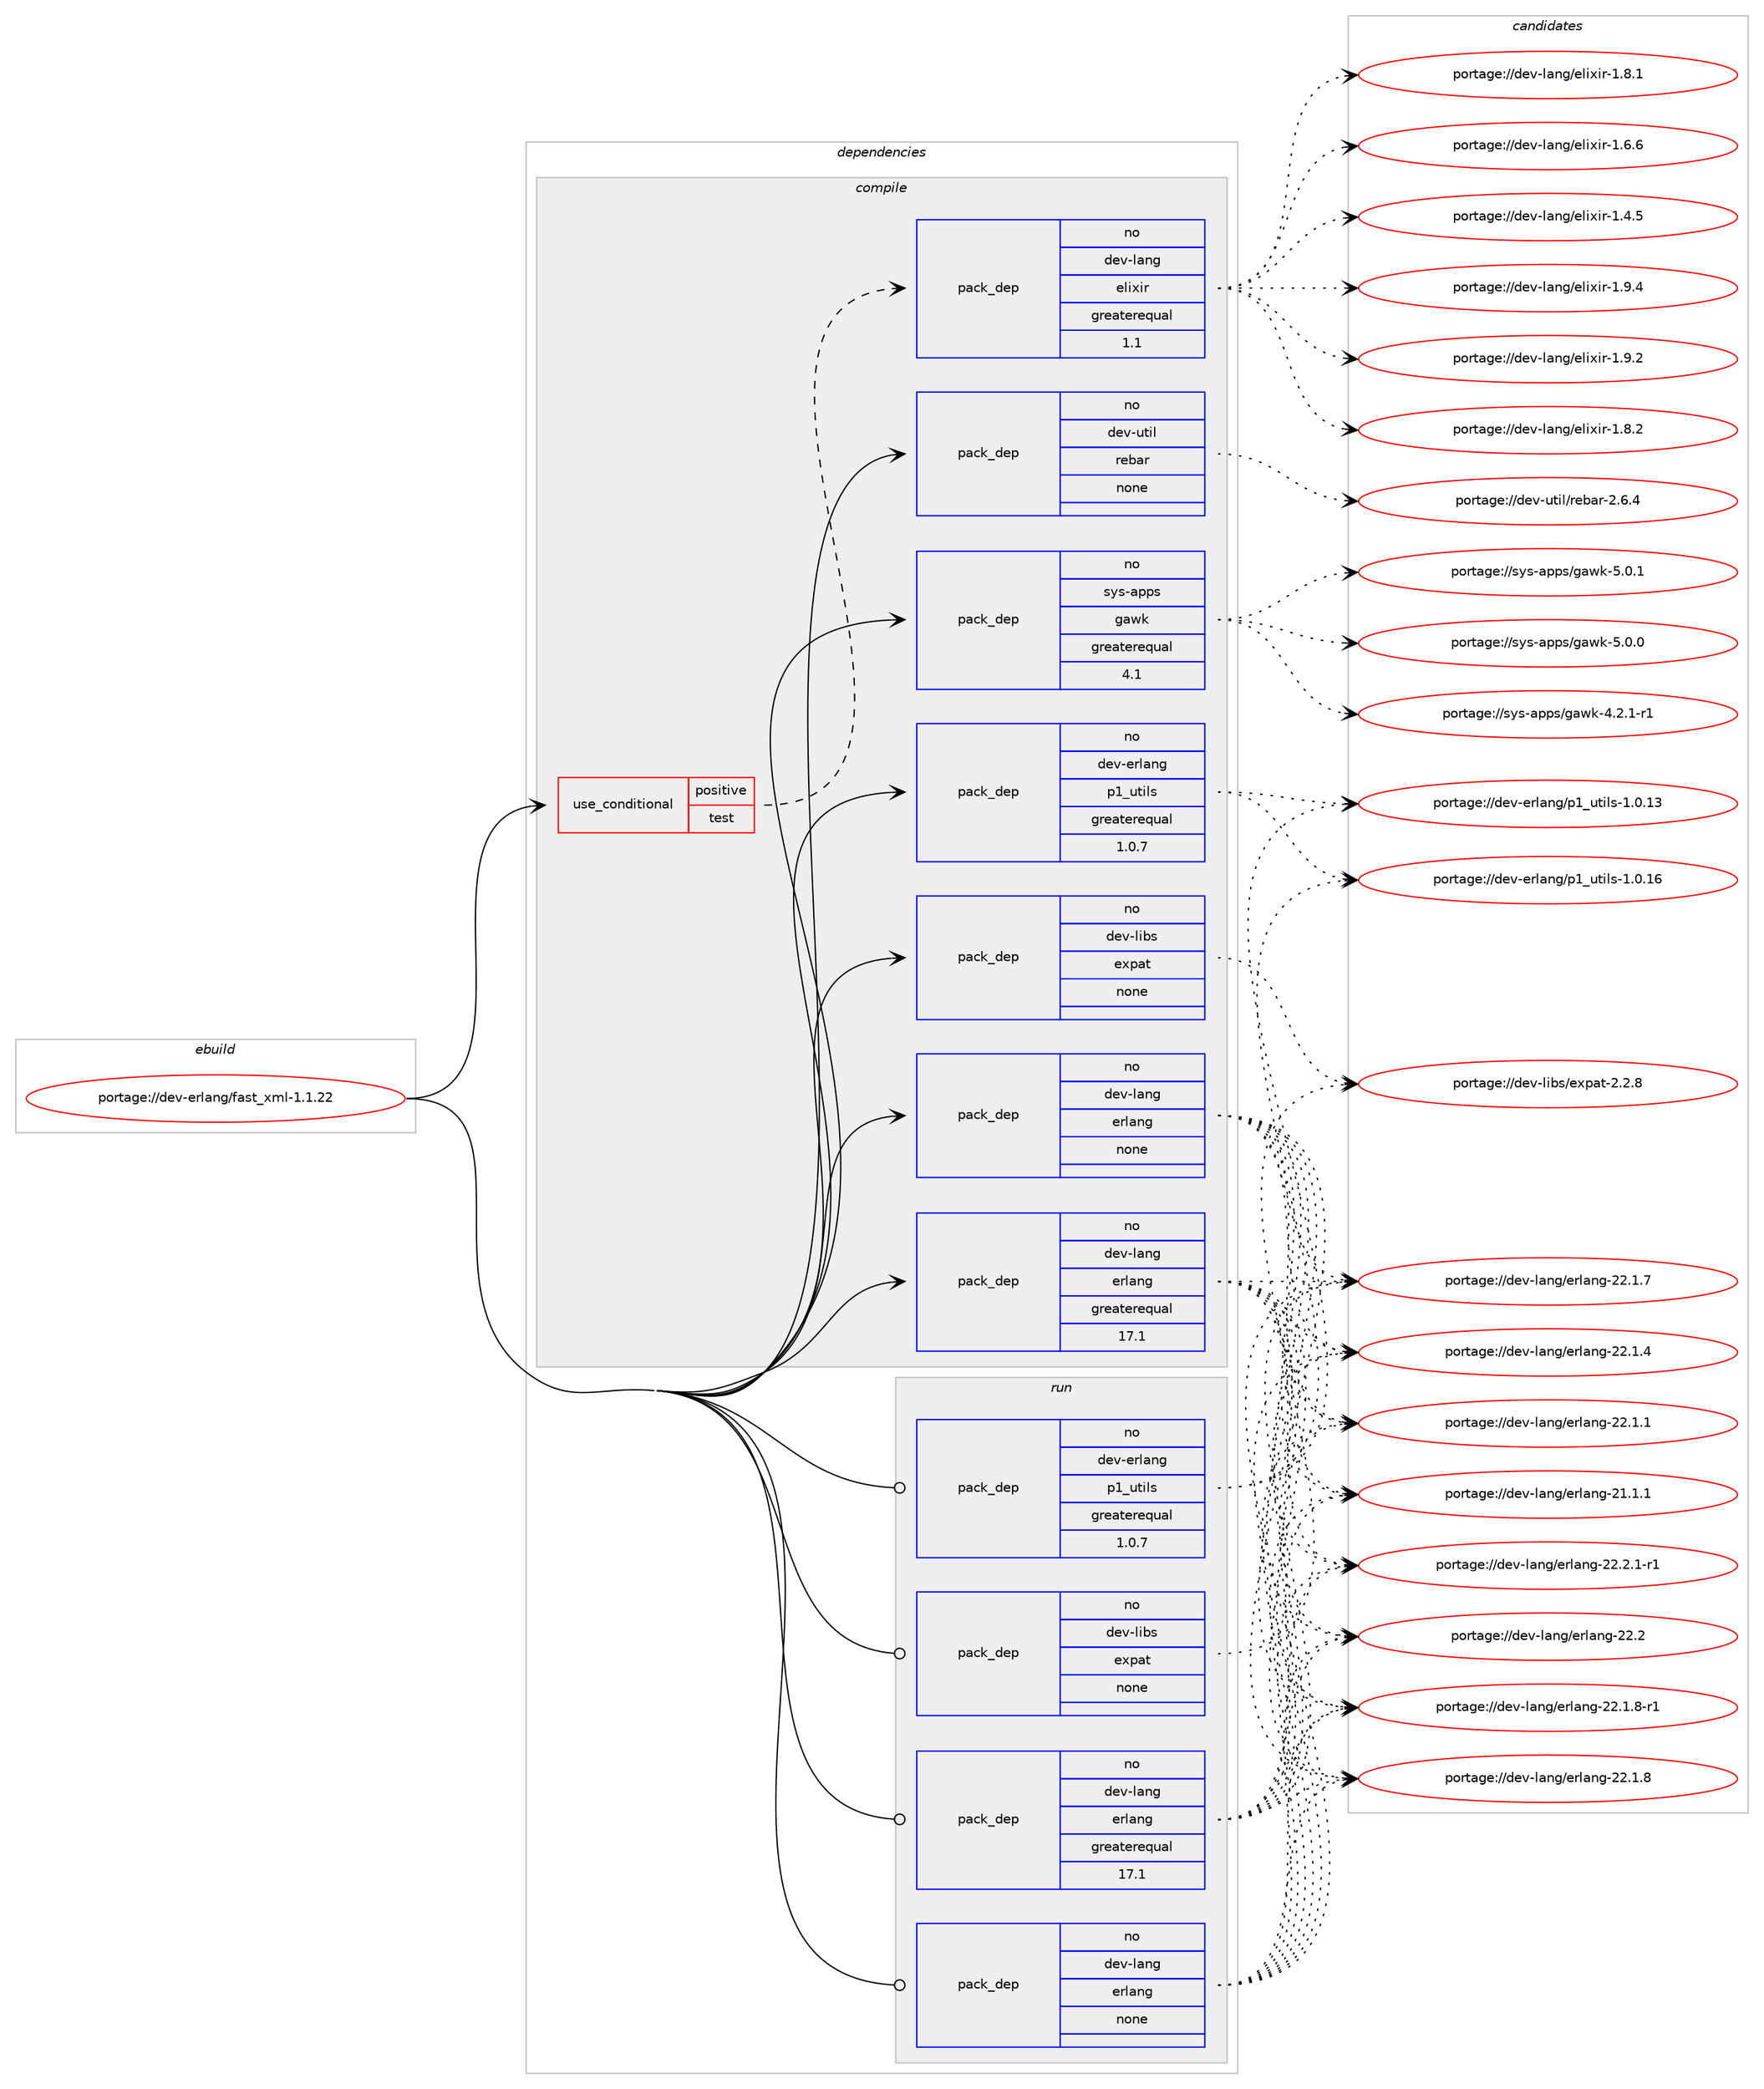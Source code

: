 digraph prolog {

# *************
# Graph options
# *************

newrank=true;
concentrate=true;
compound=true;
graph [rankdir=LR,fontname=Helvetica,fontsize=10,ranksep=1.5];#, ranksep=2.5, nodesep=0.2];
edge  [arrowhead=vee];
node  [fontname=Helvetica,fontsize=10];

# **********
# The ebuild
# **********

subgraph cluster_leftcol {
color=gray;
label=<<i>ebuild</i>>;
id [label="portage://dev-erlang/fast_xml-1.1.22", color=red, width=4, href="../dev-erlang/fast_xml-1.1.22.svg"];
}

# ****************
# The dependencies
# ****************

subgraph cluster_midcol {
color=gray;
label=<<i>dependencies</i>>;
subgraph cluster_compile {
fillcolor="#eeeeee";
style=filled;
label=<<i>compile</i>>;
subgraph cond135606 {
dependency575138 [label=<<TABLE BORDER="0" CELLBORDER="1" CELLSPACING="0" CELLPADDING="4"><TR><TD ROWSPAN="3" CELLPADDING="10">use_conditional</TD></TR><TR><TD>positive</TD></TR><TR><TD>test</TD></TR></TABLE>>, shape=none, color=red];
subgraph pack432384 {
dependency575139 [label=<<TABLE BORDER="0" CELLBORDER="1" CELLSPACING="0" CELLPADDING="4" WIDTH="220"><TR><TD ROWSPAN="6" CELLPADDING="30">pack_dep</TD></TR><TR><TD WIDTH="110">no</TD></TR><TR><TD>dev-lang</TD></TR><TR><TD>elixir</TD></TR><TR><TD>greaterequal</TD></TR><TR><TD>1.1</TD></TR></TABLE>>, shape=none, color=blue];
}
dependency575138:e -> dependency575139:w [weight=20,style="dashed",arrowhead="vee"];
}
id:e -> dependency575138:w [weight=20,style="solid",arrowhead="vee"];
subgraph pack432385 {
dependency575140 [label=<<TABLE BORDER="0" CELLBORDER="1" CELLSPACING="0" CELLPADDING="4" WIDTH="220"><TR><TD ROWSPAN="6" CELLPADDING="30">pack_dep</TD></TR><TR><TD WIDTH="110">no</TD></TR><TR><TD>dev-erlang</TD></TR><TR><TD>p1_utils</TD></TR><TR><TD>greaterequal</TD></TR><TR><TD>1.0.7</TD></TR></TABLE>>, shape=none, color=blue];
}
id:e -> dependency575140:w [weight=20,style="solid",arrowhead="vee"];
subgraph pack432386 {
dependency575141 [label=<<TABLE BORDER="0" CELLBORDER="1" CELLSPACING="0" CELLPADDING="4" WIDTH="220"><TR><TD ROWSPAN="6" CELLPADDING="30">pack_dep</TD></TR><TR><TD WIDTH="110">no</TD></TR><TR><TD>dev-lang</TD></TR><TR><TD>erlang</TD></TR><TR><TD>greaterequal</TD></TR><TR><TD>17.1</TD></TR></TABLE>>, shape=none, color=blue];
}
id:e -> dependency575141:w [weight=20,style="solid",arrowhead="vee"];
subgraph pack432387 {
dependency575142 [label=<<TABLE BORDER="0" CELLBORDER="1" CELLSPACING="0" CELLPADDING="4" WIDTH="220"><TR><TD ROWSPAN="6" CELLPADDING="30">pack_dep</TD></TR><TR><TD WIDTH="110">no</TD></TR><TR><TD>dev-lang</TD></TR><TR><TD>erlang</TD></TR><TR><TD>none</TD></TR><TR><TD></TD></TR></TABLE>>, shape=none, color=blue];
}
id:e -> dependency575142:w [weight=20,style="solid",arrowhead="vee"];
subgraph pack432388 {
dependency575143 [label=<<TABLE BORDER="0" CELLBORDER="1" CELLSPACING="0" CELLPADDING="4" WIDTH="220"><TR><TD ROWSPAN="6" CELLPADDING="30">pack_dep</TD></TR><TR><TD WIDTH="110">no</TD></TR><TR><TD>dev-libs</TD></TR><TR><TD>expat</TD></TR><TR><TD>none</TD></TR><TR><TD></TD></TR></TABLE>>, shape=none, color=blue];
}
id:e -> dependency575143:w [weight=20,style="solid",arrowhead="vee"];
subgraph pack432389 {
dependency575144 [label=<<TABLE BORDER="0" CELLBORDER="1" CELLSPACING="0" CELLPADDING="4" WIDTH="220"><TR><TD ROWSPAN="6" CELLPADDING="30">pack_dep</TD></TR><TR><TD WIDTH="110">no</TD></TR><TR><TD>dev-util</TD></TR><TR><TD>rebar</TD></TR><TR><TD>none</TD></TR><TR><TD></TD></TR></TABLE>>, shape=none, color=blue];
}
id:e -> dependency575144:w [weight=20,style="solid",arrowhead="vee"];
subgraph pack432390 {
dependency575145 [label=<<TABLE BORDER="0" CELLBORDER="1" CELLSPACING="0" CELLPADDING="4" WIDTH="220"><TR><TD ROWSPAN="6" CELLPADDING="30">pack_dep</TD></TR><TR><TD WIDTH="110">no</TD></TR><TR><TD>sys-apps</TD></TR><TR><TD>gawk</TD></TR><TR><TD>greaterequal</TD></TR><TR><TD>4.1</TD></TR></TABLE>>, shape=none, color=blue];
}
id:e -> dependency575145:w [weight=20,style="solid",arrowhead="vee"];
}
subgraph cluster_compileandrun {
fillcolor="#eeeeee";
style=filled;
label=<<i>compile and run</i>>;
}
subgraph cluster_run {
fillcolor="#eeeeee";
style=filled;
label=<<i>run</i>>;
subgraph pack432391 {
dependency575146 [label=<<TABLE BORDER="0" CELLBORDER="1" CELLSPACING="0" CELLPADDING="4" WIDTH="220"><TR><TD ROWSPAN="6" CELLPADDING="30">pack_dep</TD></TR><TR><TD WIDTH="110">no</TD></TR><TR><TD>dev-erlang</TD></TR><TR><TD>p1_utils</TD></TR><TR><TD>greaterequal</TD></TR><TR><TD>1.0.7</TD></TR></TABLE>>, shape=none, color=blue];
}
id:e -> dependency575146:w [weight=20,style="solid",arrowhead="odot"];
subgraph pack432392 {
dependency575147 [label=<<TABLE BORDER="0" CELLBORDER="1" CELLSPACING="0" CELLPADDING="4" WIDTH="220"><TR><TD ROWSPAN="6" CELLPADDING="30">pack_dep</TD></TR><TR><TD WIDTH="110">no</TD></TR><TR><TD>dev-lang</TD></TR><TR><TD>erlang</TD></TR><TR><TD>greaterequal</TD></TR><TR><TD>17.1</TD></TR></TABLE>>, shape=none, color=blue];
}
id:e -> dependency575147:w [weight=20,style="solid",arrowhead="odot"];
subgraph pack432393 {
dependency575148 [label=<<TABLE BORDER="0" CELLBORDER="1" CELLSPACING="0" CELLPADDING="4" WIDTH="220"><TR><TD ROWSPAN="6" CELLPADDING="30">pack_dep</TD></TR><TR><TD WIDTH="110">no</TD></TR><TR><TD>dev-lang</TD></TR><TR><TD>erlang</TD></TR><TR><TD>none</TD></TR><TR><TD></TD></TR></TABLE>>, shape=none, color=blue];
}
id:e -> dependency575148:w [weight=20,style="solid",arrowhead="odot"];
subgraph pack432394 {
dependency575149 [label=<<TABLE BORDER="0" CELLBORDER="1" CELLSPACING="0" CELLPADDING="4" WIDTH="220"><TR><TD ROWSPAN="6" CELLPADDING="30">pack_dep</TD></TR><TR><TD WIDTH="110">no</TD></TR><TR><TD>dev-libs</TD></TR><TR><TD>expat</TD></TR><TR><TD>none</TD></TR><TR><TD></TD></TR></TABLE>>, shape=none, color=blue];
}
id:e -> dependency575149:w [weight=20,style="solid",arrowhead="odot"];
}
}

# **************
# The candidates
# **************

subgraph cluster_choices {
rank=same;
color=gray;
label=<<i>candidates</i>>;

subgraph choice432384 {
color=black;
nodesep=1;
choice100101118451089711010347101108105120105114454946574652 [label="portage://dev-lang/elixir-1.9.4", color=red, width=4,href="../dev-lang/elixir-1.9.4.svg"];
choice100101118451089711010347101108105120105114454946574650 [label="portage://dev-lang/elixir-1.9.2", color=red, width=4,href="../dev-lang/elixir-1.9.2.svg"];
choice100101118451089711010347101108105120105114454946564650 [label="portage://dev-lang/elixir-1.8.2", color=red, width=4,href="../dev-lang/elixir-1.8.2.svg"];
choice100101118451089711010347101108105120105114454946564649 [label="portage://dev-lang/elixir-1.8.1", color=red, width=4,href="../dev-lang/elixir-1.8.1.svg"];
choice100101118451089711010347101108105120105114454946544654 [label="portage://dev-lang/elixir-1.6.6", color=red, width=4,href="../dev-lang/elixir-1.6.6.svg"];
choice100101118451089711010347101108105120105114454946524653 [label="portage://dev-lang/elixir-1.4.5", color=red, width=4,href="../dev-lang/elixir-1.4.5.svg"];
dependency575139:e -> choice100101118451089711010347101108105120105114454946574652:w [style=dotted,weight="100"];
dependency575139:e -> choice100101118451089711010347101108105120105114454946574650:w [style=dotted,weight="100"];
dependency575139:e -> choice100101118451089711010347101108105120105114454946564650:w [style=dotted,weight="100"];
dependency575139:e -> choice100101118451089711010347101108105120105114454946564649:w [style=dotted,weight="100"];
dependency575139:e -> choice100101118451089711010347101108105120105114454946544654:w [style=dotted,weight="100"];
dependency575139:e -> choice100101118451089711010347101108105120105114454946524653:w [style=dotted,weight="100"];
}
subgraph choice432385 {
color=black;
nodesep=1;
choice100101118451011141089711010347112499511711610510811545494648464954 [label="portage://dev-erlang/p1_utils-1.0.16", color=red, width=4,href="../dev-erlang/p1_utils-1.0.16.svg"];
choice100101118451011141089711010347112499511711610510811545494648464951 [label="portage://dev-erlang/p1_utils-1.0.13", color=red, width=4,href="../dev-erlang/p1_utils-1.0.13.svg"];
dependency575140:e -> choice100101118451011141089711010347112499511711610510811545494648464954:w [style=dotted,weight="100"];
dependency575140:e -> choice100101118451011141089711010347112499511711610510811545494648464951:w [style=dotted,weight="100"];
}
subgraph choice432386 {
color=black;
nodesep=1;
choice10010111845108971101034710111410897110103455050465046494511449 [label="portage://dev-lang/erlang-22.2.1-r1", color=red, width=4,href="../dev-lang/erlang-22.2.1-r1.svg"];
choice100101118451089711010347101114108971101034550504650 [label="portage://dev-lang/erlang-22.2", color=red, width=4,href="../dev-lang/erlang-22.2.svg"];
choice10010111845108971101034710111410897110103455050464946564511449 [label="portage://dev-lang/erlang-22.1.8-r1", color=red, width=4,href="../dev-lang/erlang-22.1.8-r1.svg"];
choice1001011184510897110103471011141089711010345505046494656 [label="portage://dev-lang/erlang-22.1.8", color=red, width=4,href="../dev-lang/erlang-22.1.8.svg"];
choice1001011184510897110103471011141089711010345505046494655 [label="portage://dev-lang/erlang-22.1.7", color=red, width=4,href="../dev-lang/erlang-22.1.7.svg"];
choice1001011184510897110103471011141089711010345505046494652 [label="portage://dev-lang/erlang-22.1.4", color=red, width=4,href="../dev-lang/erlang-22.1.4.svg"];
choice1001011184510897110103471011141089711010345505046494649 [label="portage://dev-lang/erlang-22.1.1", color=red, width=4,href="../dev-lang/erlang-22.1.1.svg"];
choice1001011184510897110103471011141089711010345504946494649 [label="portage://dev-lang/erlang-21.1.1", color=red, width=4,href="../dev-lang/erlang-21.1.1.svg"];
dependency575141:e -> choice10010111845108971101034710111410897110103455050465046494511449:w [style=dotted,weight="100"];
dependency575141:e -> choice100101118451089711010347101114108971101034550504650:w [style=dotted,weight="100"];
dependency575141:e -> choice10010111845108971101034710111410897110103455050464946564511449:w [style=dotted,weight="100"];
dependency575141:e -> choice1001011184510897110103471011141089711010345505046494656:w [style=dotted,weight="100"];
dependency575141:e -> choice1001011184510897110103471011141089711010345505046494655:w [style=dotted,weight="100"];
dependency575141:e -> choice1001011184510897110103471011141089711010345505046494652:w [style=dotted,weight="100"];
dependency575141:e -> choice1001011184510897110103471011141089711010345505046494649:w [style=dotted,weight="100"];
dependency575141:e -> choice1001011184510897110103471011141089711010345504946494649:w [style=dotted,weight="100"];
}
subgraph choice432387 {
color=black;
nodesep=1;
choice10010111845108971101034710111410897110103455050465046494511449 [label="portage://dev-lang/erlang-22.2.1-r1", color=red, width=4,href="../dev-lang/erlang-22.2.1-r1.svg"];
choice100101118451089711010347101114108971101034550504650 [label="portage://dev-lang/erlang-22.2", color=red, width=4,href="../dev-lang/erlang-22.2.svg"];
choice10010111845108971101034710111410897110103455050464946564511449 [label="portage://dev-lang/erlang-22.1.8-r1", color=red, width=4,href="../dev-lang/erlang-22.1.8-r1.svg"];
choice1001011184510897110103471011141089711010345505046494656 [label="portage://dev-lang/erlang-22.1.8", color=red, width=4,href="../dev-lang/erlang-22.1.8.svg"];
choice1001011184510897110103471011141089711010345505046494655 [label="portage://dev-lang/erlang-22.1.7", color=red, width=4,href="../dev-lang/erlang-22.1.7.svg"];
choice1001011184510897110103471011141089711010345505046494652 [label="portage://dev-lang/erlang-22.1.4", color=red, width=4,href="../dev-lang/erlang-22.1.4.svg"];
choice1001011184510897110103471011141089711010345505046494649 [label="portage://dev-lang/erlang-22.1.1", color=red, width=4,href="../dev-lang/erlang-22.1.1.svg"];
choice1001011184510897110103471011141089711010345504946494649 [label="portage://dev-lang/erlang-21.1.1", color=red, width=4,href="../dev-lang/erlang-21.1.1.svg"];
dependency575142:e -> choice10010111845108971101034710111410897110103455050465046494511449:w [style=dotted,weight="100"];
dependency575142:e -> choice100101118451089711010347101114108971101034550504650:w [style=dotted,weight="100"];
dependency575142:e -> choice10010111845108971101034710111410897110103455050464946564511449:w [style=dotted,weight="100"];
dependency575142:e -> choice1001011184510897110103471011141089711010345505046494656:w [style=dotted,weight="100"];
dependency575142:e -> choice1001011184510897110103471011141089711010345505046494655:w [style=dotted,weight="100"];
dependency575142:e -> choice1001011184510897110103471011141089711010345505046494652:w [style=dotted,weight="100"];
dependency575142:e -> choice1001011184510897110103471011141089711010345505046494649:w [style=dotted,weight="100"];
dependency575142:e -> choice1001011184510897110103471011141089711010345504946494649:w [style=dotted,weight="100"];
}
subgraph choice432388 {
color=black;
nodesep=1;
choice10010111845108105981154710112011297116455046504656 [label="portage://dev-libs/expat-2.2.8", color=red, width=4,href="../dev-libs/expat-2.2.8.svg"];
dependency575143:e -> choice10010111845108105981154710112011297116455046504656:w [style=dotted,weight="100"];
}
subgraph choice432389 {
color=black;
nodesep=1;
choice10010111845117116105108471141019897114455046544652 [label="portage://dev-util/rebar-2.6.4", color=red, width=4,href="../dev-util/rebar-2.6.4.svg"];
dependency575144:e -> choice10010111845117116105108471141019897114455046544652:w [style=dotted,weight="100"];
}
subgraph choice432390 {
color=black;
nodesep=1;
choice11512111545971121121154710397119107455346484649 [label="portage://sys-apps/gawk-5.0.1", color=red, width=4,href="../sys-apps/gawk-5.0.1.svg"];
choice11512111545971121121154710397119107455346484648 [label="portage://sys-apps/gawk-5.0.0", color=red, width=4,href="../sys-apps/gawk-5.0.0.svg"];
choice115121115459711211211547103971191074552465046494511449 [label="portage://sys-apps/gawk-4.2.1-r1", color=red, width=4,href="../sys-apps/gawk-4.2.1-r1.svg"];
dependency575145:e -> choice11512111545971121121154710397119107455346484649:w [style=dotted,weight="100"];
dependency575145:e -> choice11512111545971121121154710397119107455346484648:w [style=dotted,weight="100"];
dependency575145:e -> choice115121115459711211211547103971191074552465046494511449:w [style=dotted,weight="100"];
}
subgraph choice432391 {
color=black;
nodesep=1;
choice100101118451011141089711010347112499511711610510811545494648464954 [label="portage://dev-erlang/p1_utils-1.0.16", color=red, width=4,href="../dev-erlang/p1_utils-1.0.16.svg"];
choice100101118451011141089711010347112499511711610510811545494648464951 [label="portage://dev-erlang/p1_utils-1.0.13", color=red, width=4,href="../dev-erlang/p1_utils-1.0.13.svg"];
dependency575146:e -> choice100101118451011141089711010347112499511711610510811545494648464954:w [style=dotted,weight="100"];
dependency575146:e -> choice100101118451011141089711010347112499511711610510811545494648464951:w [style=dotted,weight="100"];
}
subgraph choice432392 {
color=black;
nodesep=1;
choice10010111845108971101034710111410897110103455050465046494511449 [label="portage://dev-lang/erlang-22.2.1-r1", color=red, width=4,href="../dev-lang/erlang-22.2.1-r1.svg"];
choice100101118451089711010347101114108971101034550504650 [label="portage://dev-lang/erlang-22.2", color=red, width=4,href="../dev-lang/erlang-22.2.svg"];
choice10010111845108971101034710111410897110103455050464946564511449 [label="portage://dev-lang/erlang-22.1.8-r1", color=red, width=4,href="../dev-lang/erlang-22.1.8-r1.svg"];
choice1001011184510897110103471011141089711010345505046494656 [label="portage://dev-lang/erlang-22.1.8", color=red, width=4,href="../dev-lang/erlang-22.1.8.svg"];
choice1001011184510897110103471011141089711010345505046494655 [label="portage://dev-lang/erlang-22.1.7", color=red, width=4,href="../dev-lang/erlang-22.1.7.svg"];
choice1001011184510897110103471011141089711010345505046494652 [label="portage://dev-lang/erlang-22.1.4", color=red, width=4,href="../dev-lang/erlang-22.1.4.svg"];
choice1001011184510897110103471011141089711010345505046494649 [label="portage://dev-lang/erlang-22.1.1", color=red, width=4,href="../dev-lang/erlang-22.1.1.svg"];
choice1001011184510897110103471011141089711010345504946494649 [label="portage://dev-lang/erlang-21.1.1", color=red, width=4,href="../dev-lang/erlang-21.1.1.svg"];
dependency575147:e -> choice10010111845108971101034710111410897110103455050465046494511449:w [style=dotted,weight="100"];
dependency575147:e -> choice100101118451089711010347101114108971101034550504650:w [style=dotted,weight="100"];
dependency575147:e -> choice10010111845108971101034710111410897110103455050464946564511449:w [style=dotted,weight="100"];
dependency575147:e -> choice1001011184510897110103471011141089711010345505046494656:w [style=dotted,weight="100"];
dependency575147:e -> choice1001011184510897110103471011141089711010345505046494655:w [style=dotted,weight="100"];
dependency575147:e -> choice1001011184510897110103471011141089711010345505046494652:w [style=dotted,weight="100"];
dependency575147:e -> choice1001011184510897110103471011141089711010345505046494649:w [style=dotted,weight="100"];
dependency575147:e -> choice1001011184510897110103471011141089711010345504946494649:w [style=dotted,weight="100"];
}
subgraph choice432393 {
color=black;
nodesep=1;
choice10010111845108971101034710111410897110103455050465046494511449 [label="portage://dev-lang/erlang-22.2.1-r1", color=red, width=4,href="../dev-lang/erlang-22.2.1-r1.svg"];
choice100101118451089711010347101114108971101034550504650 [label="portage://dev-lang/erlang-22.2", color=red, width=4,href="../dev-lang/erlang-22.2.svg"];
choice10010111845108971101034710111410897110103455050464946564511449 [label="portage://dev-lang/erlang-22.1.8-r1", color=red, width=4,href="../dev-lang/erlang-22.1.8-r1.svg"];
choice1001011184510897110103471011141089711010345505046494656 [label="portage://dev-lang/erlang-22.1.8", color=red, width=4,href="../dev-lang/erlang-22.1.8.svg"];
choice1001011184510897110103471011141089711010345505046494655 [label="portage://dev-lang/erlang-22.1.7", color=red, width=4,href="../dev-lang/erlang-22.1.7.svg"];
choice1001011184510897110103471011141089711010345505046494652 [label="portage://dev-lang/erlang-22.1.4", color=red, width=4,href="../dev-lang/erlang-22.1.4.svg"];
choice1001011184510897110103471011141089711010345505046494649 [label="portage://dev-lang/erlang-22.1.1", color=red, width=4,href="../dev-lang/erlang-22.1.1.svg"];
choice1001011184510897110103471011141089711010345504946494649 [label="portage://dev-lang/erlang-21.1.1", color=red, width=4,href="../dev-lang/erlang-21.1.1.svg"];
dependency575148:e -> choice10010111845108971101034710111410897110103455050465046494511449:w [style=dotted,weight="100"];
dependency575148:e -> choice100101118451089711010347101114108971101034550504650:w [style=dotted,weight="100"];
dependency575148:e -> choice10010111845108971101034710111410897110103455050464946564511449:w [style=dotted,weight="100"];
dependency575148:e -> choice1001011184510897110103471011141089711010345505046494656:w [style=dotted,weight="100"];
dependency575148:e -> choice1001011184510897110103471011141089711010345505046494655:w [style=dotted,weight="100"];
dependency575148:e -> choice1001011184510897110103471011141089711010345505046494652:w [style=dotted,weight="100"];
dependency575148:e -> choice1001011184510897110103471011141089711010345505046494649:w [style=dotted,weight="100"];
dependency575148:e -> choice1001011184510897110103471011141089711010345504946494649:w [style=dotted,weight="100"];
}
subgraph choice432394 {
color=black;
nodesep=1;
choice10010111845108105981154710112011297116455046504656 [label="portage://dev-libs/expat-2.2.8", color=red, width=4,href="../dev-libs/expat-2.2.8.svg"];
dependency575149:e -> choice10010111845108105981154710112011297116455046504656:w [style=dotted,weight="100"];
}
}

}
